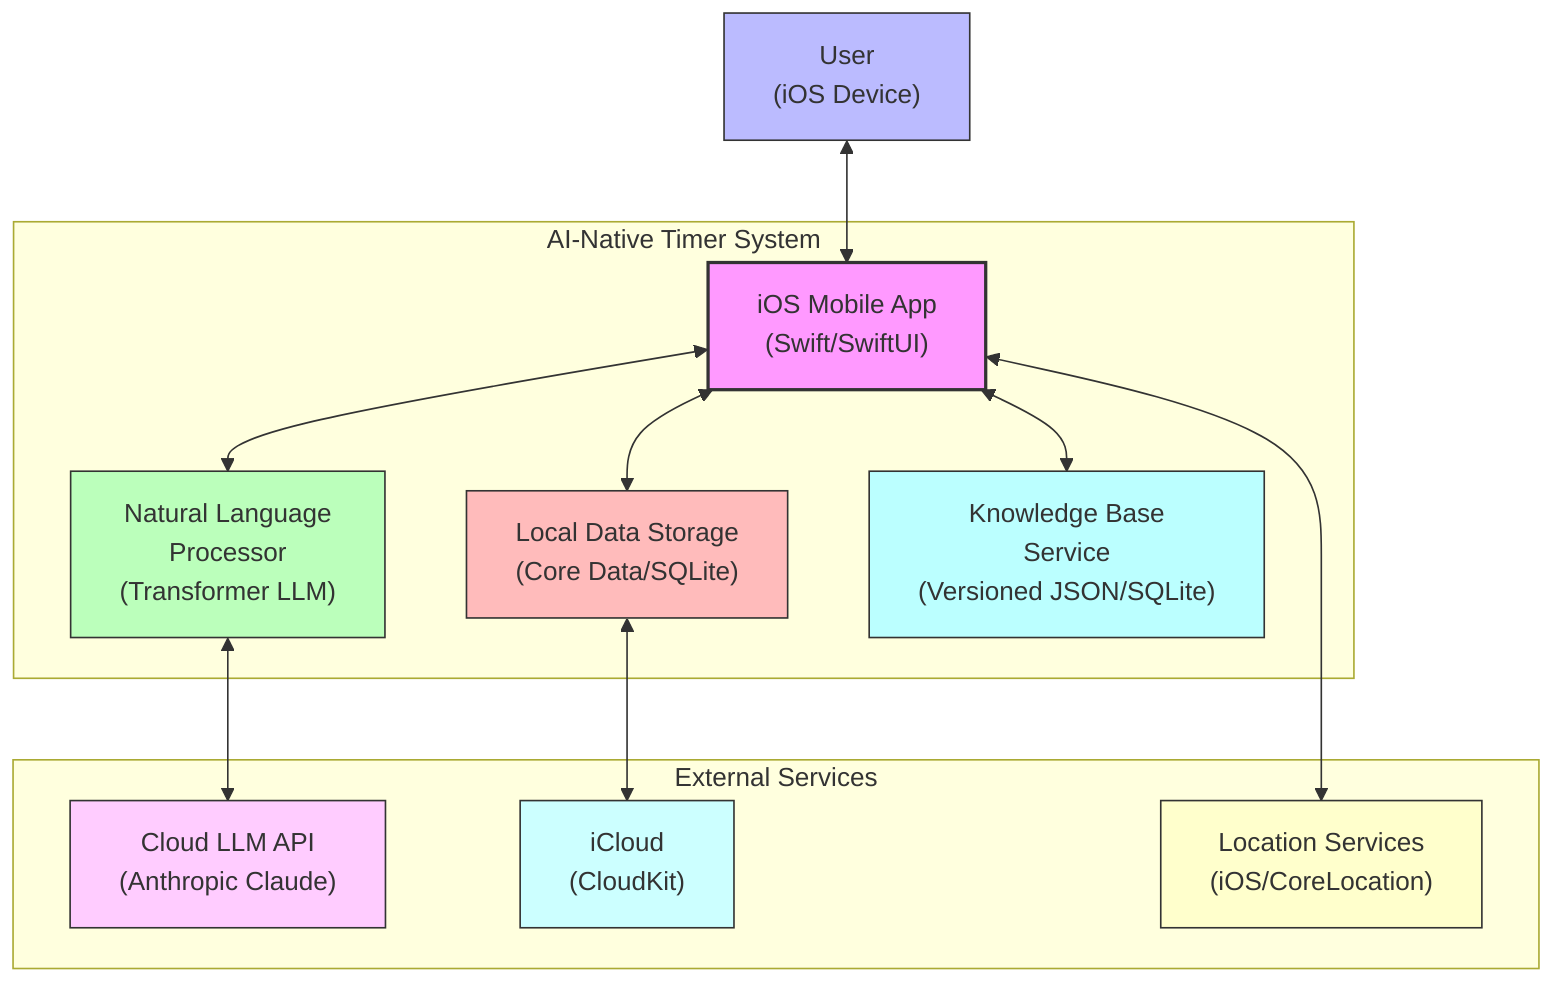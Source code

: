 %% C4 Container Diagram for AI-Native Timer System
graph TB
    User["User<br>(iOS Device)"]
    
    subgraph "AI-Native Timer System"
        iOSApp["iOS Mobile App<br>(Swift/SwiftUI)"]
        NLP["Natural Language<br>Processor<br>(Transformer LLM)"]
        Storage["Local Data Storage<br>(Core Data/SQLite)"]
        KnowledgeBase["Knowledge Base<br>Service<br>(Versioned JSON/SQLite)"]
    end
    
    subgraph "External Services"
        CloudLLM["Cloud LLM API<br>(Anthropic Claude)"]
        iCloud["iCloud<br>(CloudKit)"]
        LocService["Location Services<br>(iOS/CoreLocation)"]
    end
    
    User <--> iOSApp
    iOSApp <--> NLP
    iOSApp <--> Storage
    iOSApp <--> KnowledgeBase
    NLP <--> CloudLLM
    Storage <--> iCloud
    iOSApp <--> LocService
    
    style User fill:#bbf,stroke:#333,stroke-width:1px
    style iOSApp fill:#f9f,stroke:#333,stroke-width:2px
    style NLP fill:#bfb,stroke:#333,stroke-width:1px
    style Storage fill:#fbb,stroke:#333,stroke-width:1px
    style KnowledgeBase fill:#bff,stroke:#333,stroke-width:1px
    style CloudLLM fill:#fcf,stroke:#333,stroke-width:1px
    style iCloud fill:#cff,stroke:#333,stroke-width:1px
    style LocService fill:#ffc,stroke:#333,stroke-width:1px